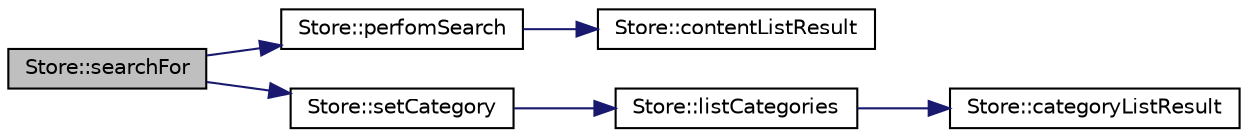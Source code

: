 digraph "Store::searchFor"
{
 // INTERACTIVE_SVG=YES
 // LATEX_PDF_SIZE
  edge [fontname="Helvetica",fontsize="10",labelfontname="Helvetica",labelfontsize="10"];
  node [fontname="Helvetica",fontsize="10",shape=record];
  rankdir="LR";
  Node151 [label="Store::searchFor",height=0.2,width=0.4,color="black", fillcolor="grey75", style="filled", fontcolor="black",tooltip=" "];
  Node151 -> Node152 [color="midnightblue",fontsize="10",style="solid",fontname="Helvetica"];
  Node152 [label="Store::perfomSearch",height=0.2,width=0.4,color="black", fillcolor="white", style="filled",URL="$class_store.html#acdc85be751071eda665644b5a6c9c12a",tooltip=" "];
  Node152 -> Node153 [color="midnightblue",fontsize="10",style="solid",fontname="Helvetica"];
  Node153 [label="Store::contentListResult",height=0.2,width=0.4,color="black", fillcolor="white", style="filled",URL="$class_store.html#a447d0505d2b6f722f23ded8e4def963a",tooltip=" "];
  Node151 -> Node154 [color="midnightblue",fontsize="10",style="solid",fontname="Helvetica"];
  Node154 [label="Store::setCategory",height=0.2,width=0.4,color="black", fillcolor="white", style="filled",URL="$class_store.html#a13aac2720d700030da955510bbac91a5",tooltip=" "];
  Node154 -> Node155 [color="midnightblue",fontsize="10",style="solid",fontname="Helvetica"];
  Node155 [label="Store::listCategories",height=0.2,width=0.4,color="black", fillcolor="white", style="filled",URL="$class_store.html#af310978a22b527f740f87ea21efced44",tooltip=" "];
  Node155 -> Node156 [color="midnightblue",fontsize="10",style="solid",fontname="Helvetica"];
  Node156 [label="Store::categoryListResult",height=0.2,width=0.4,color="black", fillcolor="white", style="filled",URL="$class_store.html#a715d8d3bdf4d43a915ae8e9c9bd166fe",tooltip=" "];
}

